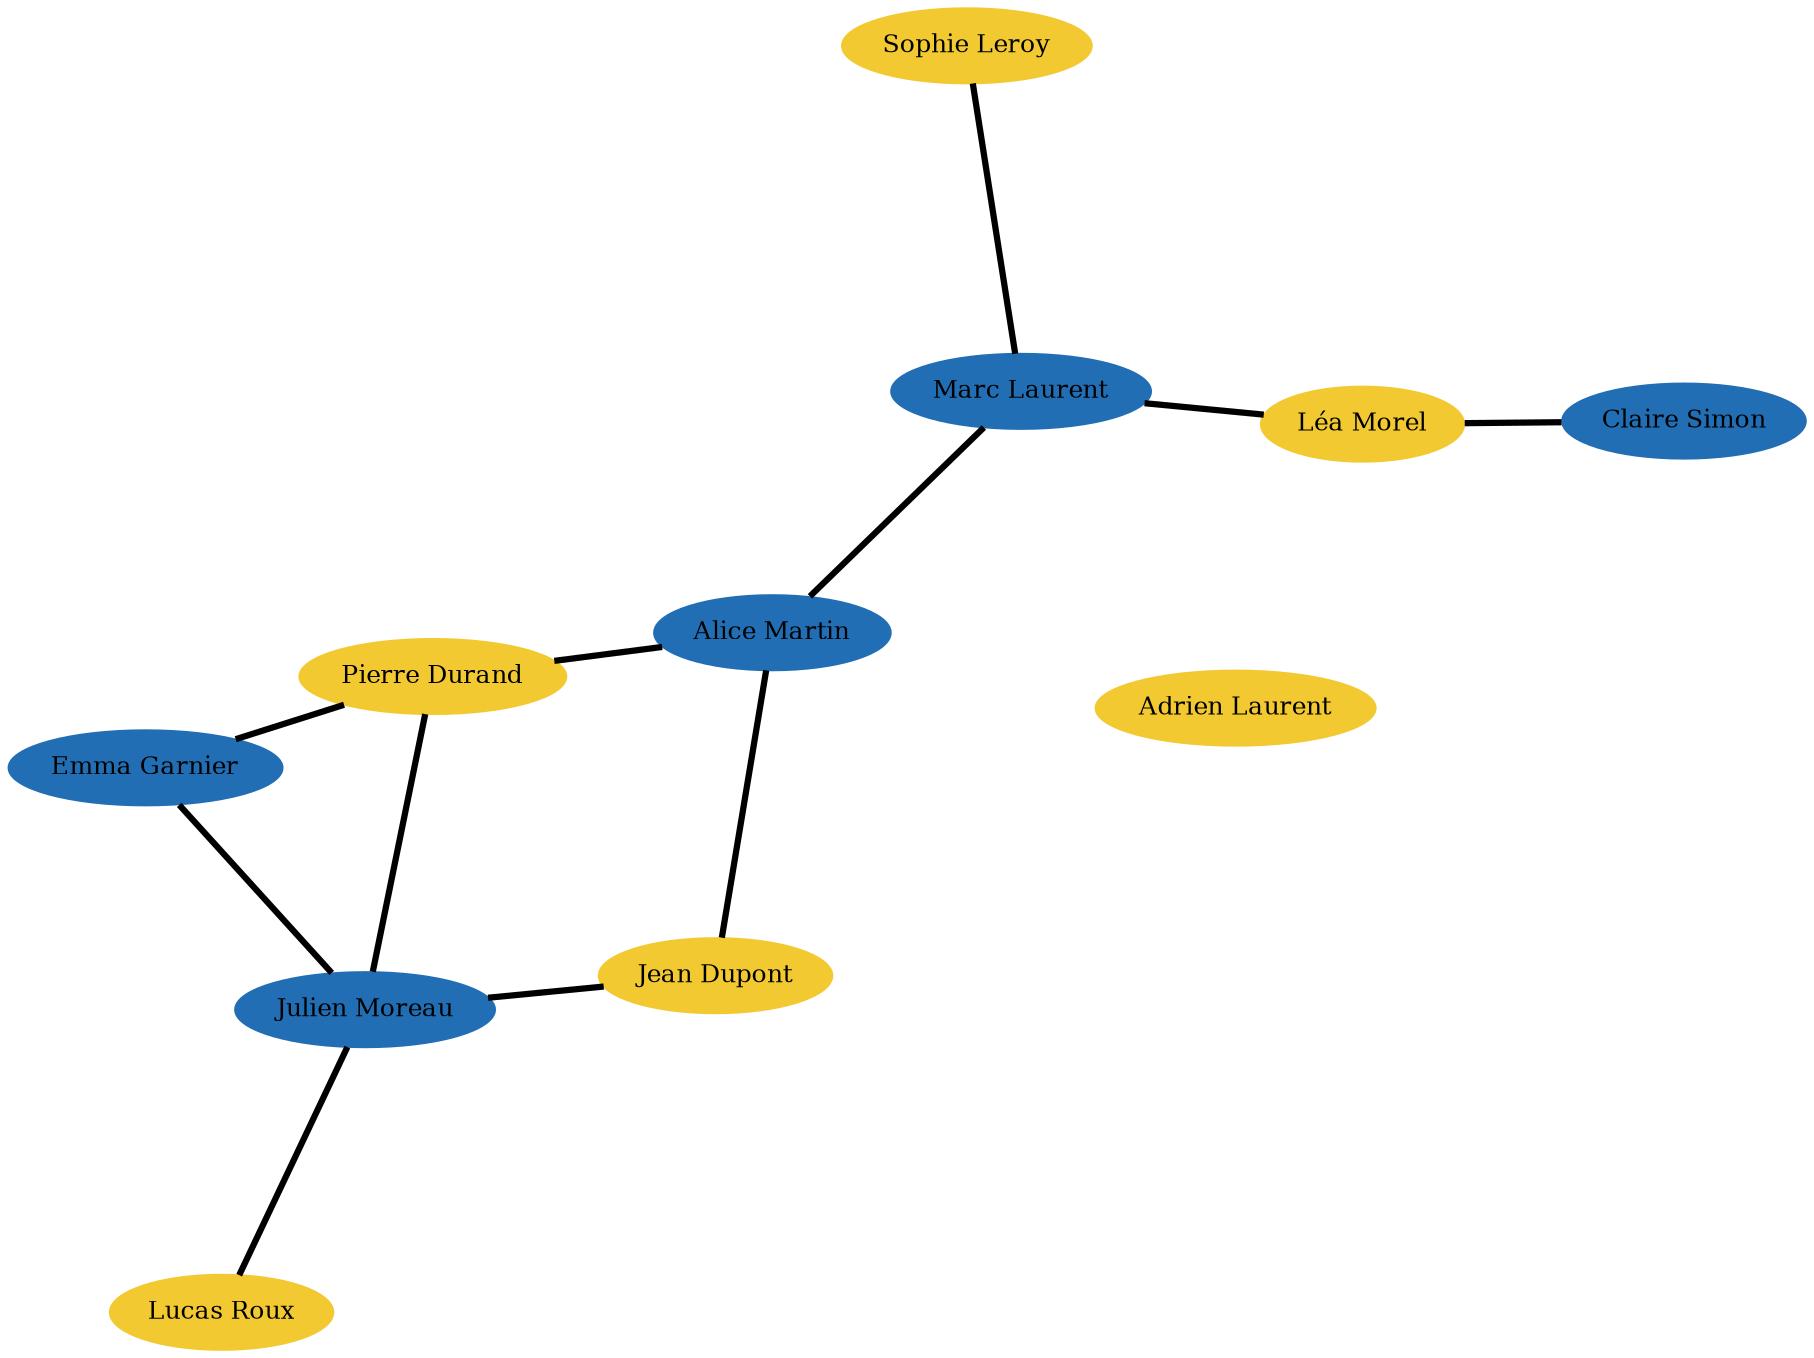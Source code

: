 graph G {
    layout=neato;
    overlap=false;
    graph [dpi=300];
    "Jean Dupont" [label="Jean Dupont", color="#F2C931", style="filled", fontsize=12];
    "Alice Martin" [label="Alice Martin", color="#216EB4", style="filled", fontsize=12];
    "Julien Moreau" [label="Julien Moreau", color="#216EB4", style="filled", fontsize=12];
    "Pierre Durand" [label="Pierre Durand", color="#F2C931", style="filled", fontsize=12];
    "Sophie Leroy" [label="Sophie Leroy", color="#F2C931", style="filled", fontsize=12];
    "Marc Laurent" [label="Marc Laurent", color="#216EB4", style="filled", fontsize=12];
    "Emma Garnier" [label="Emma Garnier", color="#216EB4", style="filled", fontsize=12];
    "Claire Simon" [label="Claire Simon", color="#216EB4", style="filled", fontsize=12];
    "Léa Morel" [label="Léa Morel", color="#F2C931", style="filled", fontsize=12];
    "Lucas Roux" [label="Lucas Roux", color="#F2C931", style="filled", fontsize=12];
    "Adrien Laurent" [label="Adrien Laurent", color="#F2C931", style="filled", fontsize=12];
    "Jean Dupont" -- "Alice Martin" [color="black", penwidth=3, style=bold];
    "Jean Dupont" -- "Julien Moreau" [color="black", penwidth=3, style=bold];
    "Alice Martin" -- "Pierre Durand" [color="black", penwidth=3, style=bold];
    "Pierre Durand" -- "Julien Moreau" [color="black", penwidth=3, style=bold];
    "Sophie Leroy" -- "Marc Laurent" [color="black", penwidth=3, style=bold];
    "Julien Moreau" -- "Emma Garnier" [color="black", penwidth=3, style=bold];
    "Claire Simon" -- "Léa Morel" [color="black", penwidth=3, style=bold];
    "Marc Laurent" -- "Alice Martin" [color="black", penwidth=3, style=bold];
    "Emma Garnier" -- "Pierre Durand" [color="black", penwidth=3, style=bold];
    "Lucas Roux" -- "Julien Moreau" [color="black", penwidth=3, style=bold];
    "Léa Morel" -- "Marc Laurent" [color="black", penwidth=3, style=bold];
}
